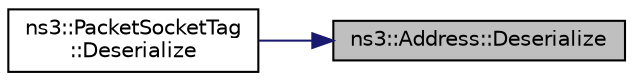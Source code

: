 digraph "ns3::Address::Deserialize"
{
 // LATEX_PDF_SIZE
  edge [fontname="Helvetica",fontsize="10",labelfontname="Helvetica",labelfontsize="10"];
  node [fontname="Helvetica",fontsize="10",shape=record];
  rankdir="RL";
  Node1 [label="ns3::Address::Deserialize",height=0.2,width=0.4,color="black", fillcolor="grey75", style="filled", fontcolor="black",tooltip=" "];
  Node1 -> Node2 [dir="back",color="midnightblue",fontsize="10",style="solid",fontname="Helvetica"];
  Node2 [label="ns3::PacketSocketTag\l::Deserialize",height=0.2,width=0.4,color="black", fillcolor="white", style="filled",URL="$classns3_1_1_packet_socket_tag.html#adbb985822134e35e1f516812b2b3e49e",tooltip=" "];
}
